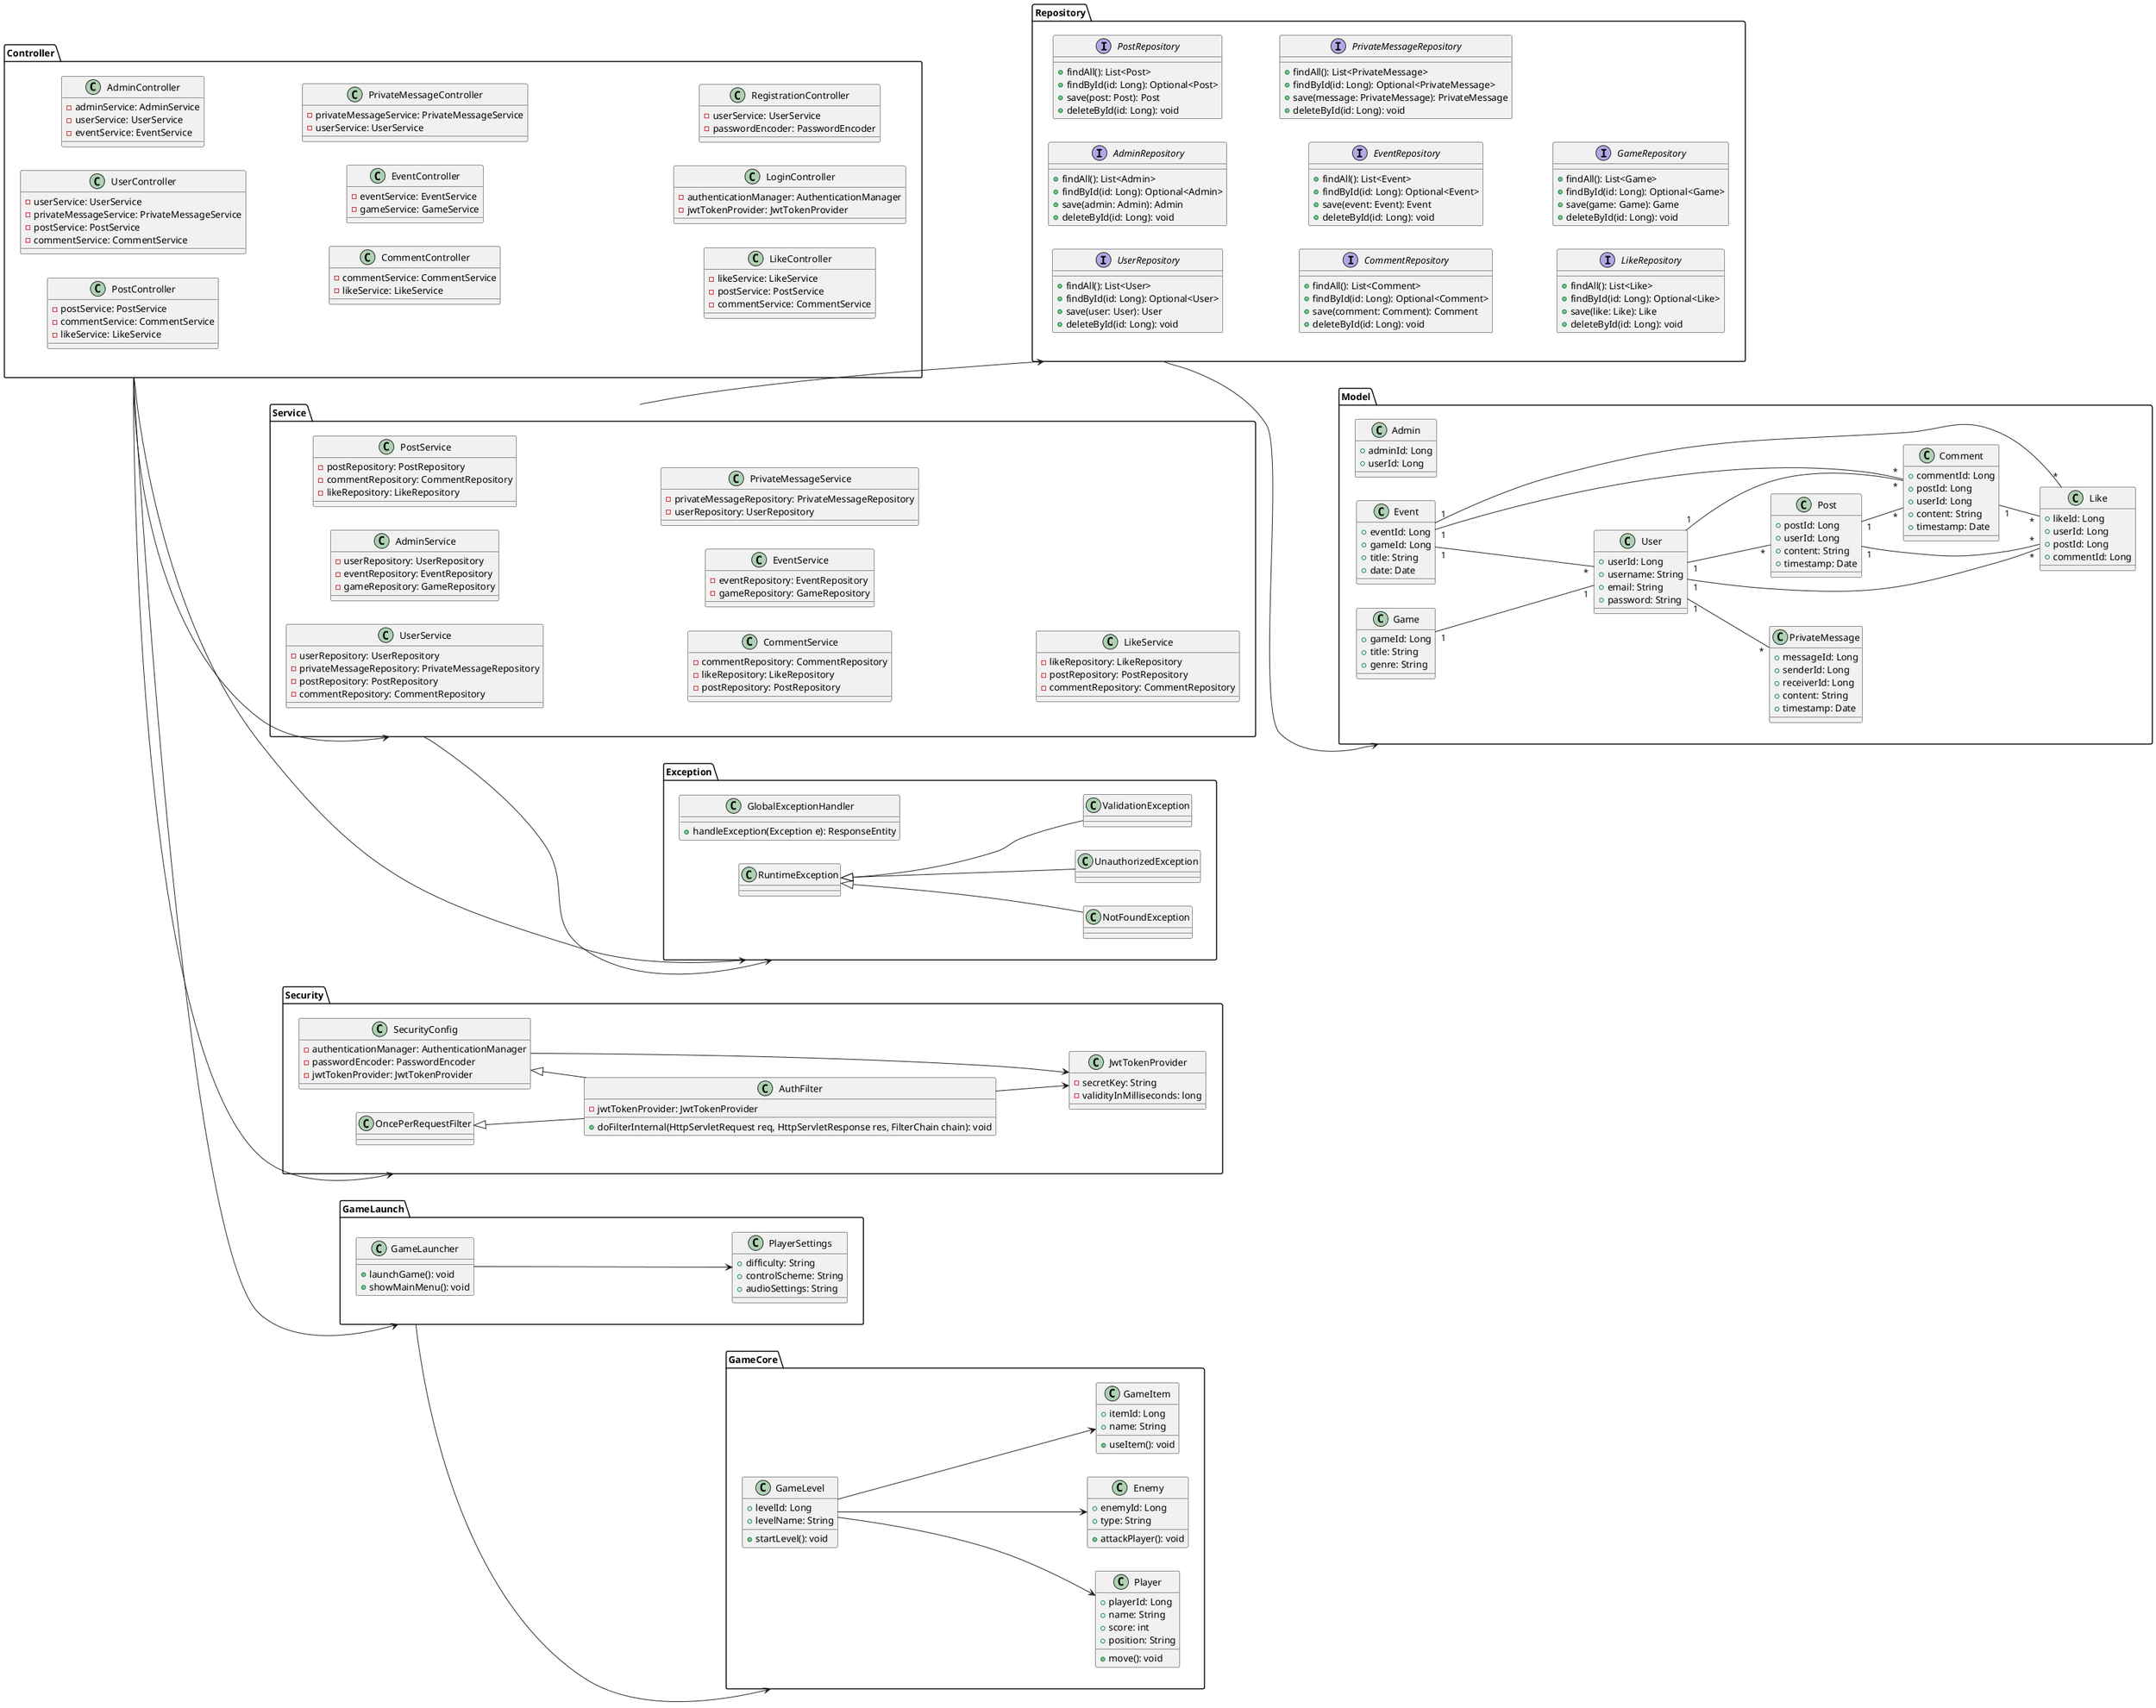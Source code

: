 @startuml

left to right direction

package "Controller"{
    class UserController {
        -userService: UserService
        -privateMessageService: PrivateMessageService
        -postService: PostService
        -commentService: CommentService
    }

    class AdminController {
        -adminService: AdminService
        -userService: UserService
        -eventService: EventService
    }

    class PostController {
        -postService: PostService
        -commentService: CommentService
        -likeService: LikeService
    }

    class CommentController {
        -commentService: CommentService
        -likeService: LikeService
    }

    class EventController {
        -eventService: EventService
        -gameService: GameService
    }

    class PrivateMessageController {
        -privateMessageService: PrivateMessageService
        -userService: UserService
    }

    class LikeController {
        -likeService: LikeService
        -postService: PostService
        -commentService: CommentService
    }

    class LoginController {
            -authenticationManager: AuthenticationManager
            -jwtTokenProvider: JwtTokenProvider
    }

    class RegistrationController {
        -userService: UserService
        -passwordEncoder: PasswordEncoder
    }
}

package "Service" {

    class UserService {
        -userRepository: UserRepository
        -privateMessageRepository: PrivateMessageRepository
        -postRepository: PostRepository
        -commentRepository: CommentRepository
    }

    class AdminService {
        -userRepository: UserRepository
        -eventRepository: EventRepository
        -gameRepository: GameRepository
    }

    class PostService {
        -postRepository: PostRepository
        -commentRepository: CommentRepository
        -likeRepository: LikeRepository
    }

    class CommentService {
        -commentRepository: CommentRepository
        -likeRepository: LikeRepository
        -postRepository: PostRepository
    }

    class EventService {
        -eventRepository: EventRepository
        -gameRepository: GameRepository
    }

    class PrivateMessageService {
        -privateMessageRepository: PrivateMessageRepository
        -userRepository: UserRepository
    }

    class LikeService {
        -likeRepository: LikeRepository
        -postRepository: PostRepository
        -commentRepository: CommentRepository
    }
}

package "Exception" {
    class GlobalExceptionHandler {
        +handleException(Exception e): ResponseEntity
    }
    class NotFoundException extends RuntimeException { }
    class UnauthorizedException extends RuntimeException { }
    class ValidationException extends RuntimeException { }
}

package "Security" {

    class SecurityConfig {
        -authenticationManager: AuthenticationManager
        -passwordEncoder: PasswordEncoder
        -jwtTokenProvider: JwtTokenProvider
    }

    class JwtTokenProvider {
        -secretKey: String
        -validityInMilliseconds: long
    }

    class AuthFilter extends OncePerRequestFilter {
        -jwtTokenProvider: JwtTokenProvider

        +doFilterInternal(HttpServletRequest req, HttpServletResponse res, FilterChain chain): void
    }

    SecurityConfig --> JwtTokenProvider
    AuthFilter --> JwtTokenProvider
    SecurityConfig <|-- AuthFilter

}

package "Repository" {

    interface UserRepository {
        +findAll(): List<User>
        +findById(id: Long): Optional<User>
        +save(user: User): User
        +deleteById(id: Long): void
    }

    interface AdminRepository {
        +findAll(): List<Admin>
        +findById(id: Long): Optional<Admin>
        +save(admin: Admin): Admin
        +deleteById(id: Long): void
    }

    interface PostRepository {
        +findAll(): List<Post>
        +findById(id: Long): Optional<Post>
        +save(post: Post): Post
        +deleteById(id: Long): void
    }

    interface CommentRepository {
        +findAll(): List<Comment>
        +findById(id: Long): Optional<Comment>
        +save(comment: Comment): Comment
        +deleteById(id: Long): void
    }

    interface EventRepository {
        +findAll(): List<Event>
        +findById(id: Long): Optional<Event>
        +save(event: Event): Event
        +deleteById(id: Long): void
    }

    interface PrivateMessageRepository {
        +findAll(): List<PrivateMessage>
        +findById(id: Long): Optional<PrivateMessage>
        +save(message: PrivateMessage): PrivateMessage
        +deleteById(id: Long): void
    }

    interface LikeRepository {
        +findAll(): List<Like>
        +findById(id: Long): Optional<Like>
        +save(like: Like): Like
        +deleteById(id: Long): void
    }

    interface GameRepository {
        +findAll(): List<Game>
        +findById(id: Long): Optional<Game>
        +save(game: Game): Game
        +deleteById(id: Long): void
    }
}

package "Model" {

    class User {
        +userId: Long
        +username: String
        +email: String
        +password: String
    }

    class Admin {
        +adminId: Long
        +userId: Long
    }

    class Game {
        +gameId: Long
        +title: String
        +genre: String
    }

    class Post {
        +postId: Long
        +userId: Long
        +content: String
        +timestamp: Date
    }

    class Comment {
        +commentId: Long
        +postId: Long
        +userId: Long
        +content: String
        +timestamp: Date
    }

    class PrivateMessage {
        +messageId: Long
        +senderId: Long
        +receiverId: Long
        +content: String
        +timestamp: Date
    }

    class Like {
        +likeId: Long
        +userId: Long
        +postId: Long
        +commentId: Long
    }

    class Event {
        +eventId: Long
        +gameId: Long
        +title: String
        +date: Date
    }
}

package "GameLaunch" {
    class GameLauncher {
        +launchGame(): void
        +showMainMenu(): void
    }

    class PlayerSettings {
        +difficulty: String
        +controlScheme: String
        +audioSettings: String
    }
}

package "GameCore" {
    class Player {
        +playerId: Long
        +name: String
        +score: int
        +position: String
        +move(): void
    }

    class GameLevel {
        +levelId: Long
        +levelName: String
        +startLevel(): void
    }

    class Enemy {
        +enemyId: Long
        +type: String
        +attackPlayer(): void
    }

    class GameItem {
        +itemId: Long
        +name: String
        +useItem(): void
    }
}

Controller --> Service
Controller --> Security
Controller --> Exception
Controller --> GameLaunch
Service --> Repository
Repository --> Model
Service --> Exception
GameLaunch --> GameCore


User "1" -- "*" Post
User "1" -- "*" Comment
User "1" -- "*" PrivateMessage
User "1" -- "*" Like


Post "1" -- "*" Comment
Post "1" -- "*" Like

Comment "1" -- "*" Like

Game "1" -- "1" User

Event "1" -- "*" User
Event "1" -- "*" Like
Event "1" -- "*" Comment

GameLauncher --> PlayerSettings
GameLevel --> Player
GameLevel --> Enemy
GameLevel --> GameItem
@enduml

